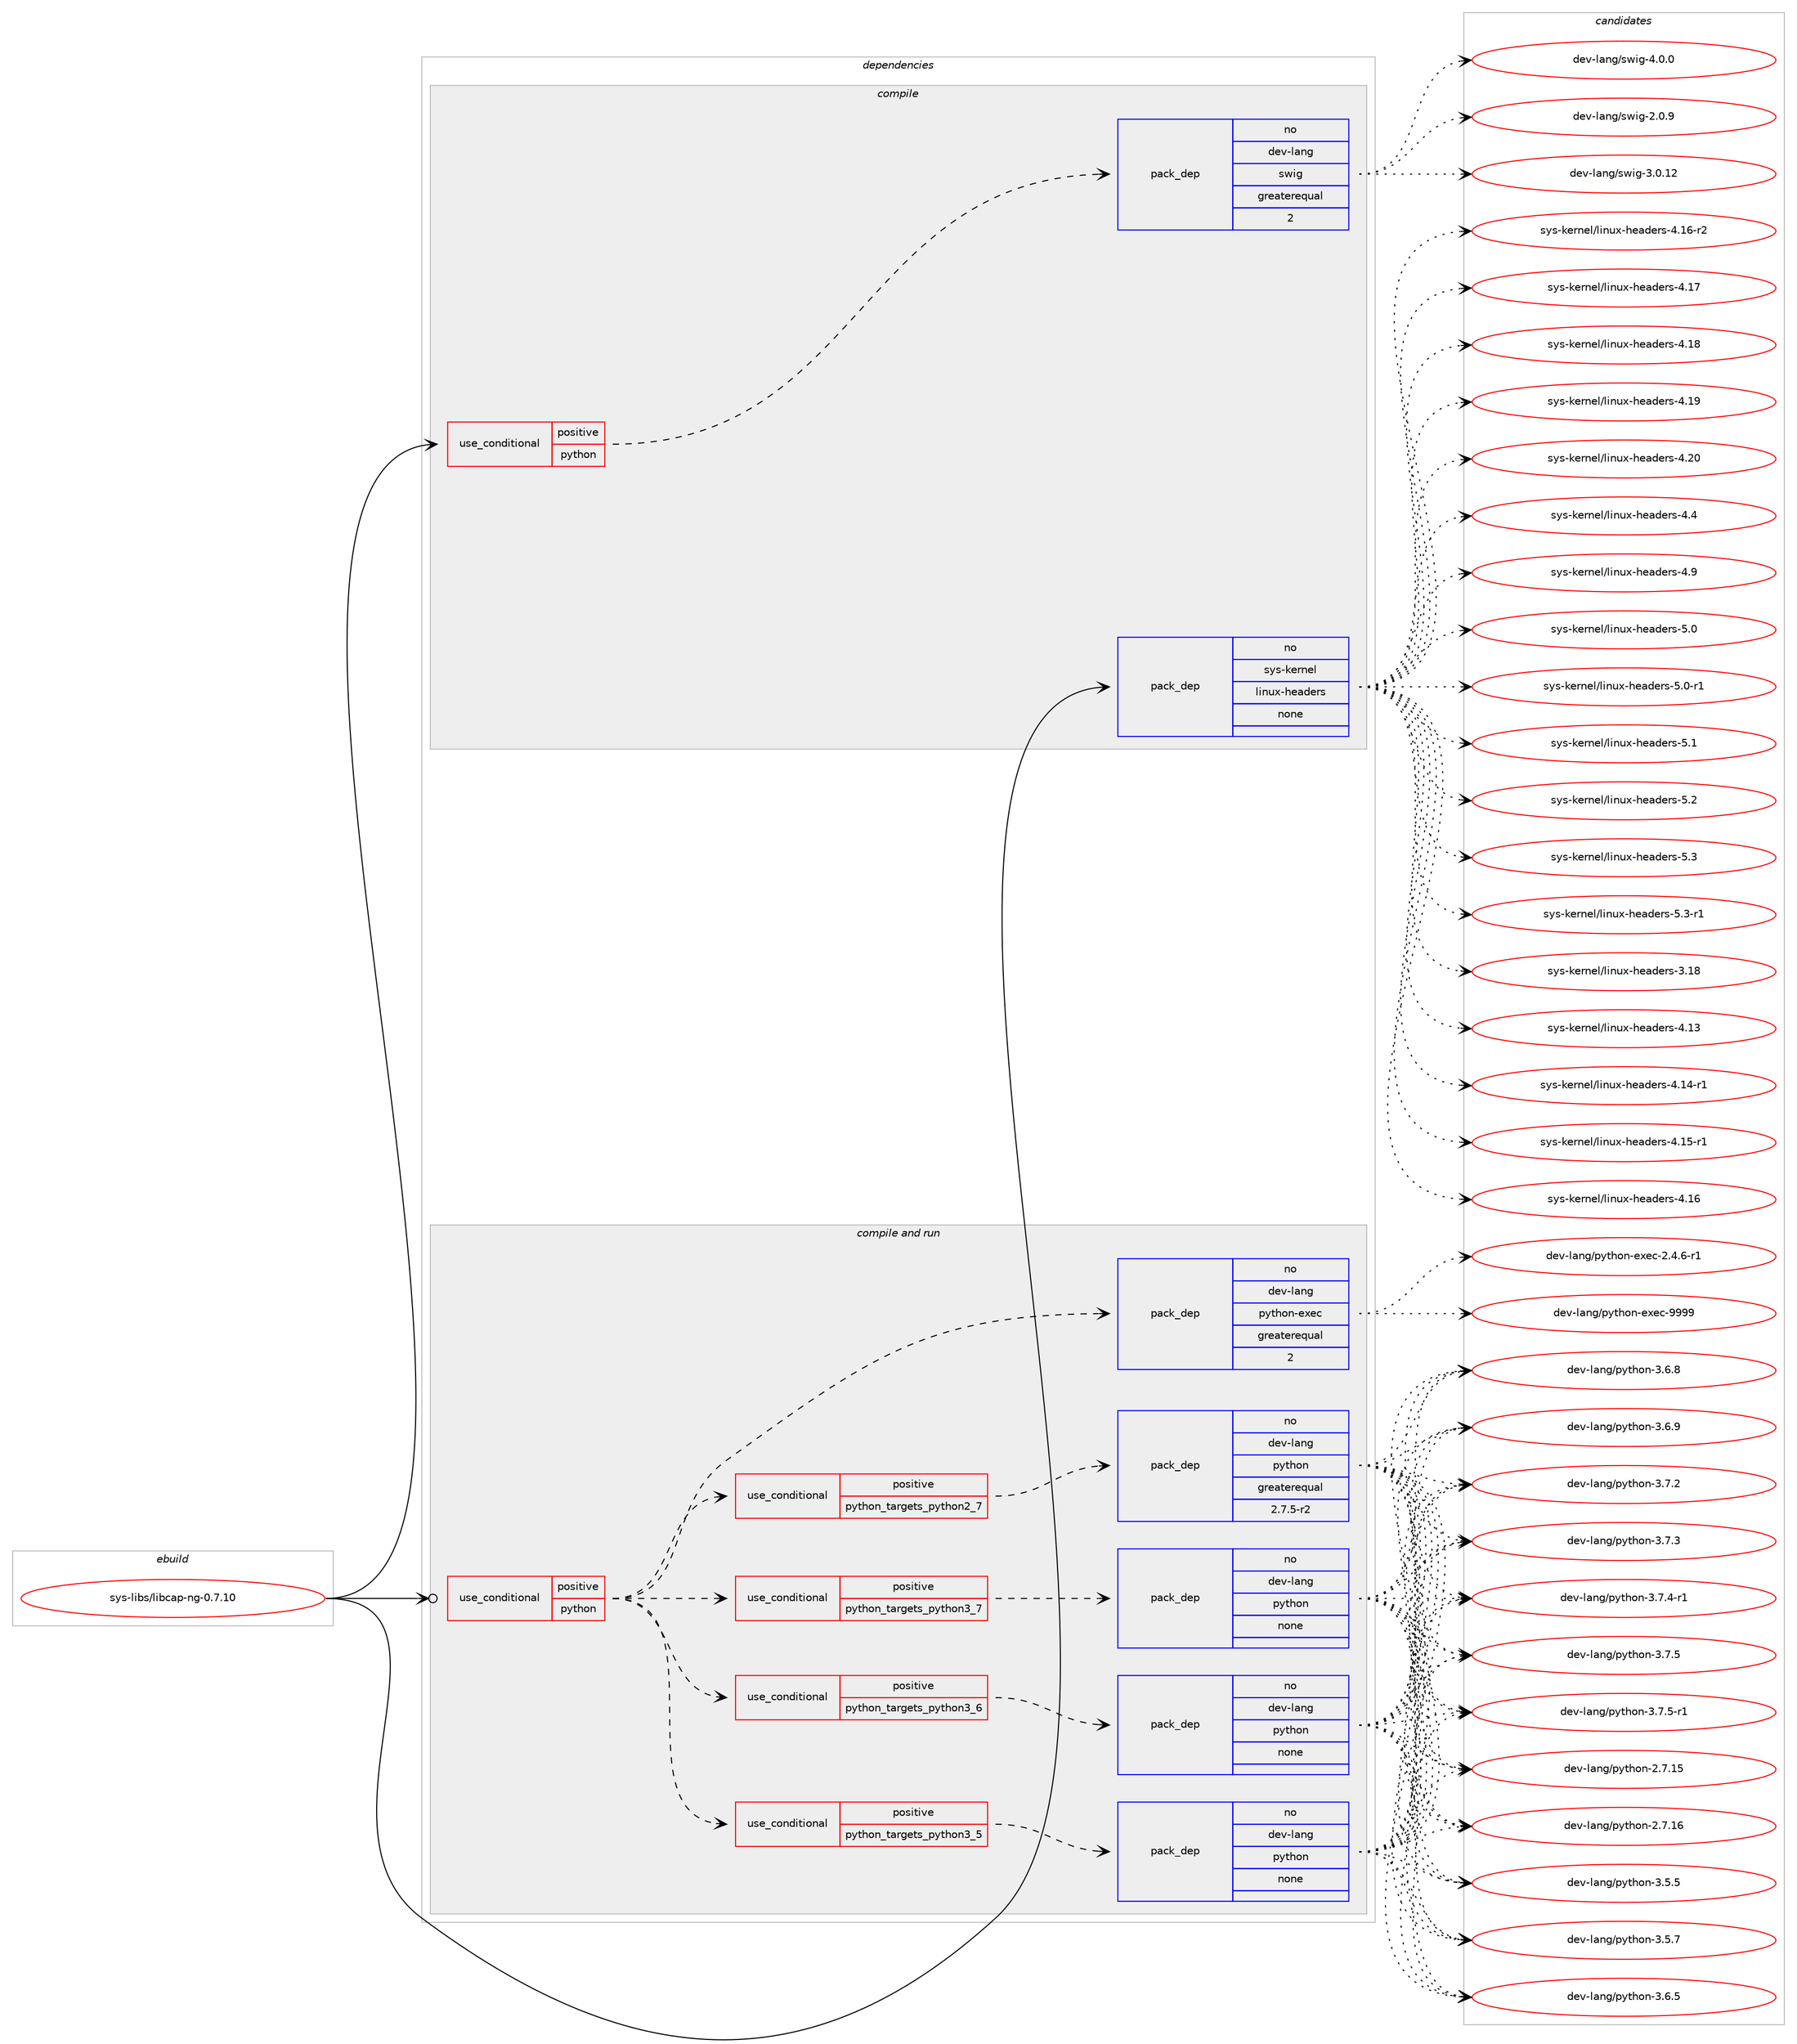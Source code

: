 digraph prolog {

# *************
# Graph options
# *************

newrank=true;
concentrate=true;
compound=true;
graph [rankdir=LR,fontname=Helvetica,fontsize=10,ranksep=1.5];#, ranksep=2.5, nodesep=0.2];
edge  [arrowhead=vee];
node  [fontname=Helvetica,fontsize=10];

# **********
# The ebuild
# **********

subgraph cluster_leftcol {
color=gray;
rank=same;
label=<<i>ebuild</i>>;
id [label="sys-libs/libcap-ng-0.7.10", color=red, width=4, href="../sys-libs/libcap-ng-0.7.10.svg"];
}

# ****************
# The dependencies
# ****************

subgraph cluster_midcol {
color=gray;
label=<<i>dependencies</i>>;
subgraph cluster_compile {
fillcolor="#eeeeee";
style=filled;
label=<<i>compile</i>>;
subgraph cond215672 {
dependency897632 [label=<<TABLE BORDER="0" CELLBORDER="1" CELLSPACING="0" CELLPADDING="4"><TR><TD ROWSPAN="3" CELLPADDING="10">use_conditional</TD></TR><TR><TD>positive</TD></TR><TR><TD>python</TD></TR></TABLE>>, shape=none, color=red];
subgraph pack666206 {
dependency897633 [label=<<TABLE BORDER="0" CELLBORDER="1" CELLSPACING="0" CELLPADDING="4" WIDTH="220"><TR><TD ROWSPAN="6" CELLPADDING="30">pack_dep</TD></TR><TR><TD WIDTH="110">no</TD></TR><TR><TD>dev-lang</TD></TR><TR><TD>swig</TD></TR><TR><TD>greaterequal</TD></TR><TR><TD>2</TD></TR></TABLE>>, shape=none, color=blue];
}
dependency897632:e -> dependency897633:w [weight=20,style="dashed",arrowhead="vee"];
}
id:e -> dependency897632:w [weight=20,style="solid",arrowhead="vee"];
subgraph pack666207 {
dependency897634 [label=<<TABLE BORDER="0" CELLBORDER="1" CELLSPACING="0" CELLPADDING="4" WIDTH="220"><TR><TD ROWSPAN="6" CELLPADDING="30">pack_dep</TD></TR><TR><TD WIDTH="110">no</TD></TR><TR><TD>sys-kernel</TD></TR><TR><TD>linux-headers</TD></TR><TR><TD>none</TD></TR><TR><TD></TD></TR></TABLE>>, shape=none, color=blue];
}
id:e -> dependency897634:w [weight=20,style="solid",arrowhead="vee"];
}
subgraph cluster_compileandrun {
fillcolor="#eeeeee";
style=filled;
label=<<i>compile and run</i>>;
subgraph cond215673 {
dependency897635 [label=<<TABLE BORDER="0" CELLBORDER="1" CELLSPACING="0" CELLPADDING="4"><TR><TD ROWSPAN="3" CELLPADDING="10">use_conditional</TD></TR><TR><TD>positive</TD></TR><TR><TD>python</TD></TR></TABLE>>, shape=none, color=red];
subgraph cond215674 {
dependency897636 [label=<<TABLE BORDER="0" CELLBORDER="1" CELLSPACING="0" CELLPADDING="4"><TR><TD ROWSPAN="3" CELLPADDING="10">use_conditional</TD></TR><TR><TD>positive</TD></TR><TR><TD>python_targets_python2_7</TD></TR></TABLE>>, shape=none, color=red];
subgraph pack666208 {
dependency897637 [label=<<TABLE BORDER="0" CELLBORDER="1" CELLSPACING="0" CELLPADDING="4" WIDTH="220"><TR><TD ROWSPAN="6" CELLPADDING="30">pack_dep</TD></TR><TR><TD WIDTH="110">no</TD></TR><TR><TD>dev-lang</TD></TR><TR><TD>python</TD></TR><TR><TD>greaterequal</TD></TR><TR><TD>2.7.5-r2</TD></TR></TABLE>>, shape=none, color=blue];
}
dependency897636:e -> dependency897637:w [weight=20,style="dashed",arrowhead="vee"];
}
dependency897635:e -> dependency897636:w [weight=20,style="dashed",arrowhead="vee"];
subgraph cond215675 {
dependency897638 [label=<<TABLE BORDER="0" CELLBORDER="1" CELLSPACING="0" CELLPADDING="4"><TR><TD ROWSPAN="3" CELLPADDING="10">use_conditional</TD></TR><TR><TD>positive</TD></TR><TR><TD>python_targets_python3_5</TD></TR></TABLE>>, shape=none, color=red];
subgraph pack666209 {
dependency897639 [label=<<TABLE BORDER="0" CELLBORDER="1" CELLSPACING="0" CELLPADDING="4" WIDTH="220"><TR><TD ROWSPAN="6" CELLPADDING="30">pack_dep</TD></TR><TR><TD WIDTH="110">no</TD></TR><TR><TD>dev-lang</TD></TR><TR><TD>python</TD></TR><TR><TD>none</TD></TR><TR><TD></TD></TR></TABLE>>, shape=none, color=blue];
}
dependency897638:e -> dependency897639:w [weight=20,style="dashed",arrowhead="vee"];
}
dependency897635:e -> dependency897638:w [weight=20,style="dashed",arrowhead="vee"];
subgraph cond215676 {
dependency897640 [label=<<TABLE BORDER="0" CELLBORDER="1" CELLSPACING="0" CELLPADDING="4"><TR><TD ROWSPAN="3" CELLPADDING="10">use_conditional</TD></TR><TR><TD>positive</TD></TR><TR><TD>python_targets_python3_6</TD></TR></TABLE>>, shape=none, color=red];
subgraph pack666210 {
dependency897641 [label=<<TABLE BORDER="0" CELLBORDER="1" CELLSPACING="0" CELLPADDING="4" WIDTH="220"><TR><TD ROWSPAN="6" CELLPADDING="30">pack_dep</TD></TR><TR><TD WIDTH="110">no</TD></TR><TR><TD>dev-lang</TD></TR><TR><TD>python</TD></TR><TR><TD>none</TD></TR><TR><TD></TD></TR></TABLE>>, shape=none, color=blue];
}
dependency897640:e -> dependency897641:w [weight=20,style="dashed",arrowhead="vee"];
}
dependency897635:e -> dependency897640:w [weight=20,style="dashed",arrowhead="vee"];
subgraph cond215677 {
dependency897642 [label=<<TABLE BORDER="0" CELLBORDER="1" CELLSPACING="0" CELLPADDING="4"><TR><TD ROWSPAN="3" CELLPADDING="10">use_conditional</TD></TR><TR><TD>positive</TD></TR><TR><TD>python_targets_python3_7</TD></TR></TABLE>>, shape=none, color=red];
subgraph pack666211 {
dependency897643 [label=<<TABLE BORDER="0" CELLBORDER="1" CELLSPACING="0" CELLPADDING="4" WIDTH="220"><TR><TD ROWSPAN="6" CELLPADDING="30">pack_dep</TD></TR><TR><TD WIDTH="110">no</TD></TR><TR><TD>dev-lang</TD></TR><TR><TD>python</TD></TR><TR><TD>none</TD></TR><TR><TD></TD></TR></TABLE>>, shape=none, color=blue];
}
dependency897642:e -> dependency897643:w [weight=20,style="dashed",arrowhead="vee"];
}
dependency897635:e -> dependency897642:w [weight=20,style="dashed",arrowhead="vee"];
subgraph pack666212 {
dependency897644 [label=<<TABLE BORDER="0" CELLBORDER="1" CELLSPACING="0" CELLPADDING="4" WIDTH="220"><TR><TD ROWSPAN="6" CELLPADDING="30">pack_dep</TD></TR><TR><TD WIDTH="110">no</TD></TR><TR><TD>dev-lang</TD></TR><TR><TD>python-exec</TD></TR><TR><TD>greaterequal</TD></TR><TR><TD>2</TD></TR></TABLE>>, shape=none, color=blue];
}
dependency897635:e -> dependency897644:w [weight=20,style="dashed",arrowhead="vee"];
}
id:e -> dependency897635:w [weight=20,style="solid",arrowhead="odotvee"];
}
subgraph cluster_run {
fillcolor="#eeeeee";
style=filled;
label=<<i>run</i>>;
}
}

# **************
# The candidates
# **************

subgraph cluster_choices {
rank=same;
color=gray;
label=<<i>candidates</i>>;

subgraph choice666206 {
color=black;
nodesep=1;
choice100101118451089711010347115119105103455046484657 [label="dev-lang/swig-2.0.9", color=red, width=4,href="../dev-lang/swig-2.0.9.svg"];
choice10010111845108971101034711511910510345514648464950 [label="dev-lang/swig-3.0.12", color=red, width=4,href="../dev-lang/swig-3.0.12.svg"];
choice100101118451089711010347115119105103455246484648 [label="dev-lang/swig-4.0.0", color=red, width=4,href="../dev-lang/swig-4.0.0.svg"];
dependency897633:e -> choice100101118451089711010347115119105103455046484657:w [style=dotted,weight="100"];
dependency897633:e -> choice10010111845108971101034711511910510345514648464950:w [style=dotted,weight="100"];
dependency897633:e -> choice100101118451089711010347115119105103455246484648:w [style=dotted,weight="100"];
}
subgraph choice666207 {
color=black;
nodesep=1;
choice115121115451071011141101011084710810511011712045104101971001011141154551464956 [label="sys-kernel/linux-headers-3.18", color=red, width=4,href="../sys-kernel/linux-headers-3.18.svg"];
choice115121115451071011141101011084710810511011712045104101971001011141154552464951 [label="sys-kernel/linux-headers-4.13", color=red, width=4,href="../sys-kernel/linux-headers-4.13.svg"];
choice1151211154510710111411010110847108105110117120451041019710010111411545524649524511449 [label="sys-kernel/linux-headers-4.14-r1", color=red, width=4,href="../sys-kernel/linux-headers-4.14-r1.svg"];
choice1151211154510710111411010110847108105110117120451041019710010111411545524649534511449 [label="sys-kernel/linux-headers-4.15-r1", color=red, width=4,href="../sys-kernel/linux-headers-4.15-r1.svg"];
choice115121115451071011141101011084710810511011712045104101971001011141154552464954 [label="sys-kernel/linux-headers-4.16", color=red, width=4,href="../sys-kernel/linux-headers-4.16.svg"];
choice1151211154510710111411010110847108105110117120451041019710010111411545524649544511450 [label="sys-kernel/linux-headers-4.16-r2", color=red, width=4,href="../sys-kernel/linux-headers-4.16-r2.svg"];
choice115121115451071011141101011084710810511011712045104101971001011141154552464955 [label="sys-kernel/linux-headers-4.17", color=red, width=4,href="../sys-kernel/linux-headers-4.17.svg"];
choice115121115451071011141101011084710810511011712045104101971001011141154552464956 [label="sys-kernel/linux-headers-4.18", color=red, width=4,href="../sys-kernel/linux-headers-4.18.svg"];
choice115121115451071011141101011084710810511011712045104101971001011141154552464957 [label="sys-kernel/linux-headers-4.19", color=red, width=4,href="../sys-kernel/linux-headers-4.19.svg"];
choice115121115451071011141101011084710810511011712045104101971001011141154552465048 [label="sys-kernel/linux-headers-4.20", color=red, width=4,href="../sys-kernel/linux-headers-4.20.svg"];
choice1151211154510710111411010110847108105110117120451041019710010111411545524652 [label="sys-kernel/linux-headers-4.4", color=red, width=4,href="../sys-kernel/linux-headers-4.4.svg"];
choice1151211154510710111411010110847108105110117120451041019710010111411545524657 [label="sys-kernel/linux-headers-4.9", color=red, width=4,href="../sys-kernel/linux-headers-4.9.svg"];
choice1151211154510710111411010110847108105110117120451041019710010111411545534648 [label="sys-kernel/linux-headers-5.0", color=red, width=4,href="../sys-kernel/linux-headers-5.0.svg"];
choice11512111545107101114110101108471081051101171204510410197100101114115455346484511449 [label="sys-kernel/linux-headers-5.0-r1", color=red, width=4,href="../sys-kernel/linux-headers-5.0-r1.svg"];
choice1151211154510710111411010110847108105110117120451041019710010111411545534649 [label="sys-kernel/linux-headers-5.1", color=red, width=4,href="../sys-kernel/linux-headers-5.1.svg"];
choice1151211154510710111411010110847108105110117120451041019710010111411545534650 [label="sys-kernel/linux-headers-5.2", color=red, width=4,href="../sys-kernel/linux-headers-5.2.svg"];
choice1151211154510710111411010110847108105110117120451041019710010111411545534651 [label="sys-kernel/linux-headers-5.3", color=red, width=4,href="../sys-kernel/linux-headers-5.3.svg"];
choice11512111545107101114110101108471081051101171204510410197100101114115455346514511449 [label="sys-kernel/linux-headers-5.3-r1", color=red, width=4,href="../sys-kernel/linux-headers-5.3-r1.svg"];
dependency897634:e -> choice115121115451071011141101011084710810511011712045104101971001011141154551464956:w [style=dotted,weight="100"];
dependency897634:e -> choice115121115451071011141101011084710810511011712045104101971001011141154552464951:w [style=dotted,weight="100"];
dependency897634:e -> choice1151211154510710111411010110847108105110117120451041019710010111411545524649524511449:w [style=dotted,weight="100"];
dependency897634:e -> choice1151211154510710111411010110847108105110117120451041019710010111411545524649534511449:w [style=dotted,weight="100"];
dependency897634:e -> choice115121115451071011141101011084710810511011712045104101971001011141154552464954:w [style=dotted,weight="100"];
dependency897634:e -> choice1151211154510710111411010110847108105110117120451041019710010111411545524649544511450:w [style=dotted,weight="100"];
dependency897634:e -> choice115121115451071011141101011084710810511011712045104101971001011141154552464955:w [style=dotted,weight="100"];
dependency897634:e -> choice115121115451071011141101011084710810511011712045104101971001011141154552464956:w [style=dotted,weight="100"];
dependency897634:e -> choice115121115451071011141101011084710810511011712045104101971001011141154552464957:w [style=dotted,weight="100"];
dependency897634:e -> choice115121115451071011141101011084710810511011712045104101971001011141154552465048:w [style=dotted,weight="100"];
dependency897634:e -> choice1151211154510710111411010110847108105110117120451041019710010111411545524652:w [style=dotted,weight="100"];
dependency897634:e -> choice1151211154510710111411010110847108105110117120451041019710010111411545524657:w [style=dotted,weight="100"];
dependency897634:e -> choice1151211154510710111411010110847108105110117120451041019710010111411545534648:w [style=dotted,weight="100"];
dependency897634:e -> choice11512111545107101114110101108471081051101171204510410197100101114115455346484511449:w [style=dotted,weight="100"];
dependency897634:e -> choice1151211154510710111411010110847108105110117120451041019710010111411545534649:w [style=dotted,weight="100"];
dependency897634:e -> choice1151211154510710111411010110847108105110117120451041019710010111411545534650:w [style=dotted,weight="100"];
dependency897634:e -> choice1151211154510710111411010110847108105110117120451041019710010111411545534651:w [style=dotted,weight="100"];
dependency897634:e -> choice11512111545107101114110101108471081051101171204510410197100101114115455346514511449:w [style=dotted,weight="100"];
}
subgraph choice666208 {
color=black;
nodesep=1;
choice10010111845108971101034711212111610411111045504655464953 [label="dev-lang/python-2.7.15", color=red, width=4,href="../dev-lang/python-2.7.15.svg"];
choice10010111845108971101034711212111610411111045504655464954 [label="dev-lang/python-2.7.16", color=red, width=4,href="../dev-lang/python-2.7.16.svg"];
choice100101118451089711010347112121116104111110455146534653 [label="dev-lang/python-3.5.5", color=red, width=4,href="../dev-lang/python-3.5.5.svg"];
choice100101118451089711010347112121116104111110455146534655 [label="dev-lang/python-3.5.7", color=red, width=4,href="../dev-lang/python-3.5.7.svg"];
choice100101118451089711010347112121116104111110455146544653 [label="dev-lang/python-3.6.5", color=red, width=4,href="../dev-lang/python-3.6.5.svg"];
choice100101118451089711010347112121116104111110455146544656 [label="dev-lang/python-3.6.8", color=red, width=4,href="../dev-lang/python-3.6.8.svg"];
choice100101118451089711010347112121116104111110455146544657 [label="dev-lang/python-3.6.9", color=red, width=4,href="../dev-lang/python-3.6.9.svg"];
choice100101118451089711010347112121116104111110455146554650 [label="dev-lang/python-3.7.2", color=red, width=4,href="../dev-lang/python-3.7.2.svg"];
choice100101118451089711010347112121116104111110455146554651 [label="dev-lang/python-3.7.3", color=red, width=4,href="../dev-lang/python-3.7.3.svg"];
choice1001011184510897110103471121211161041111104551465546524511449 [label="dev-lang/python-3.7.4-r1", color=red, width=4,href="../dev-lang/python-3.7.4-r1.svg"];
choice100101118451089711010347112121116104111110455146554653 [label="dev-lang/python-3.7.5", color=red, width=4,href="../dev-lang/python-3.7.5.svg"];
choice1001011184510897110103471121211161041111104551465546534511449 [label="dev-lang/python-3.7.5-r1", color=red, width=4,href="../dev-lang/python-3.7.5-r1.svg"];
dependency897637:e -> choice10010111845108971101034711212111610411111045504655464953:w [style=dotted,weight="100"];
dependency897637:e -> choice10010111845108971101034711212111610411111045504655464954:w [style=dotted,weight="100"];
dependency897637:e -> choice100101118451089711010347112121116104111110455146534653:w [style=dotted,weight="100"];
dependency897637:e -> choice100101118451089711010347112121116104111110455146534655:w [style=dotted,weight="100"];
dependency897637:e -> choice100101118451089711010347112121116104111110455146544653:w [style=dotted,weight="100"];
dependency897637:e -> choice100101118451089711010347112121116104111110455146544656:w [style=dotted,weight="100"];
dependency897637:e -> choice100101118451089711010347112121116104111110455146544657:w [style=dotted,weight="100"];
dependency897637:e -> choice100101118451089711010347112121116104111110455146554650:w [style=dotted,weight="100"];
dependency897637:e -> choice100101118451089711010347112121116104111110455146554651:w [style=dotted,weight="100"];
dependency897637:e -> choice1001011184510897110103471121211161041111104551465546524511449:w [style=dotted,weight="100"];
dependency897637:e -> choice100101118451089711010347112121116104111110455146554653:w [style=dotted,weight="100"];
dependency897637:e -> choice1001011184510897110103471121211161041111104551465546534511449:w [style=dotted,weight="100"];
}
subgraph choice666209 {
color=black;
nodesep=1;
choice10010111845108971101034711212111610411111045504655464953 [label="dev-lang/python-2.7.15", color=red, width=4,href="../dev-lang/python-2.7.15.svg"];
choice10010111845108971101034711212111610411111045504655464954 [label="dev-lang/python-2.7.16", color=red, width=4,href="../dev-lang/python-2.7.16.svg"];
choice100101118451089711010347112121116104111110455146534653 [label="dev-lang/python-3.5.5", color=red, width=4,href="../dev-lang/python-3.5.5.svg"];
choice100101118451089711010347112121116104111110455146534655 [label="dev-lang/python-3.5.7", color=red, width=4,href="../dev-lang/python-3.5.7.svg"];
choice100101118451089711010347112121116104111110455146544653 [label="dev-lang/python-3.6.5", color=red, width=4,href="../dev-lang/python-3.6.5.svg"];
choice100101118451089711010347112121116104111110455146544656 [label="dev-lang/python-3.6.8", color=red, width=4,href="../dev-lang/python-3.6.8.svg"];
choice100101118451089711010347112121116104111110455146544657 [label="dev-lang/python-3.6.9", color=red, width=4,href="../dev-lang/python-3.6.9.svg"];
choice100101118451089711010347112121116104111110455146554650 [label="dev-lang/python-3.7.2", color=red, width=4,href="../dev-lang/python-3.7.2.svg"];
choice100101118451089711010347112121116104111110455146554651 [label="dev-lang/python-3.7.3", color=red, width=4,href="../dev-lang/python-3.7.3.svg"];
choice1001011184510897110103471121211161041111104551465546524511449 [label="dev-lang/python-3.7.4-r1", color=red, width=4,href="../dev-lang/python-3.7.4-r1.svg"];
choice100101118451089711010347112121116104111110455146554653 [label="dev-lang/python-3.7.5", color=red, width=4,href="../dev-lang/python-3.7.5.svg"];
choice1001011184510897110103471121211161041111104551465546534511449 [label="dev-lang/python-3.7.5-r1", color=red, width=4,href="../dev-lang/python-3.7.5-r1.svg"];
dependency897639:e -> choice10010111845108971101034711212111610411111045504655464953:w [style=dotted,weight="100"];
dependency897639:e -> choice10010111845108971101034711212111610411111045504655464954:w [style=dotted,weight="100"];
dependency897639:e -> choice100101118451089711010347112121116104111110455146534653:w [style=dotted,weight="100"];
dependency897639:e -> choice100101118451089711010347112121116104111110455146534655:w [style=dotted,weight="100"];
dependency897639:e -> choice100101118451089711010347112121116104111110455146544653:w [style=dotted,weight="100"];
dependency897639:e -> choice100101118451089711010347112121116104111110455146544656:w [style=dotted,weight="100"];
dependency897639:e -> choice100101118451089711010347112121116104111110455146544657:w [style=dotted,weight="100"];
dependency897639:e -> choice100101118451089711010347112121116104111110455146554650:w [style=dotted,weight="100"];
dependency897639:e -> choice100101118451089711010347112121116104111110455146554651:w [style=dotted,weight="100"];
dependency897639:e -> choice1001011184510897110103471121211161041111104551465546524511449:w [style=dotted,weight="100"];
dependency897639:e -> choice100101118451089711010347112121116104111110455146554653:w [style=dotted,weight="100"];
dependency897639:e -> choice1001011184510897110103471121211161041111104551465546534511449:w [style=dotted,weight="100"];
}
subgraph choice666210 {
color=black;
nodesep=1;
choice10010111845108971101034711212111610411111045504655464953 [label="dev-lang/python-2.7.15", color=red, width=4,href="../dev-lang/python-2.7.15.svg"];
choice10010111845108971101034711212111610411111045504655464954 [label="dev-lang/python-2.7.16", color=red, width=4,href="../dev-lang/python-2.7.16.svg"];
choice100101118451089711010347112121116104111110455146534653 [label="dev-lang/python-3.5.5", color=red, width=4,href="../dev-lang/python-3.5.5.svg"];
choice100101118451089711010347112121116104111110455146534655 [label="dev-lang/python-3.5.7", color=red, width=4,href="../dev-lang/python-3.5.7.svg"];
choice100101118451089711010347112121116104111110455146544653 [label="dev-lang/python-3.6.5", color=red, width=4,href="../dev-lang/python-3.6.5.svg"];
choice100101118451089711010347112121116104111110455146544656 [label="dev-lang/python-3.6.8", color=red, width=4,href="../dev-lang/python-3.6.8.svg"];
choice100101118451089711010347112121116104111110455146544657 [label="dev-lang/python-3.6.9", color=red, width=4,href="../dev-lang/python-3.6.9.svg"];
choice100101118451089711010347112121116104111110455146554650 [label="dev-lang/python-3.7.2", color=red, width=4,href="../dev-lang/python-3.7.2.svg"];
choice100101118451089711010347112121116104111110455146554651 [label="dev-lang/python-3.7.3", color=red, width=4,href="../dev-lang/python-3.7.3.svg"];
choice1001011184510897110103471121211161041111104551465546524511449 [label="dev-lang/python-3.7.4-r1", color=red, width=4,href="../dev-lang/python-3.7.4-r1.svg"];
choice100101118451089711010347112121116104111110455146554653 [label="dev-lang/python-3.7.5", color=red, width=4,href="../dev-lang/python-3.7.5.svg"];
choice1001011184510897110103471121211161041111104551465546534511449 [label="dev-lang/python-3.7.5-r1", color=red, width=4,href="../dev-lang/python-3.7.5-r1.svg"];
dependency897641:e -> choice10010111845108971101034711212111610411111045504655464953:w [style=dotted,weight="100"];
dependency897641:e -> choice10010111845108971101034711212111610411111045504655464954:w [style=dotted,weight="100"];
dependency897641:e -> choice100101118451089711010347112121116104111110455146534653:w [style=dotted,weight="100"];
dependency897641:e -> choice100101118451089711010347112121116104111110455146534655:w [style=dotted,weight="100"];
dependency897641:e -> choice100101118451089711010347112121116104111110455146544653:w [style=dotted,weight="100"];
dependency897641:e -> choice100101118451089711010347112121116104111110455146544656:w [style=dotted,weight="100"];
dependency897641:e -> choice100101118451089711010347112121116104111110455146544657:w [style=dotted,weight="100"];
dependency897641:e -> choice100101118451089711010347112121116104111110455146554650:w [style=dotted,weight="100"];
dependency897641:e -> choice100101118451089711010347112121116104111110455146554651:w [style=dotted,weight="100"];
dependency897641:e -> choice1001011184510897110103471121211161041111104551465546524511449:w [style=dotted,weight="100"];
dependency897641:e -> choice100101118451089711010347112121116104111110455146554653:w [style=dotted,weight="100"];
dependency897641:e -> choice1001011184510897110103471121211161041111104551465546534511449:w [style=dotted,weight="100"];
}
subgraph choice666211 {
color=black;
nodesep=1;
choice10010111845108971101034711212111610411111045504655464953 [label="dev-lang/python-2.7.15", color=red, width=4,href="../dev-lang/python-2.7.15.svg"];
choice10010111845108971101034711212111610411111045504655464954 [label="dev-lang/python-2.7.16", color=red, width=4,href="../dev-lang/python-2.7.16.svg"];
choice100101118451089711010347112121116104111110455146534653 [label="dev-lang/python-3.5.5", color=red, width=4,href="../dev-lang/python-3.5.5.svg"];
choice100101118451089711010347112121116104111110455146534655 [label="dev-lang/python-3.5.7", color=red, width=4,href="../dev-lang/python-3.5.7.svg"];
choice100101118451089711010347112121116104111110455146544653 [label="dev-lang/python-3.6.5", color=red, width=4,href="../dev-lang/python-3.6.5.svg"];
choice100101118451089711010347112121116104111110455146544656 [label="dev-lang/python-3.6.8", color=red, width=4,href="../dev-lang/python-3.6.8.svg"];
choice100101118451089711010347112121116104111110455146544657 [label="dev-lang/python-3.6.9", color=red, width=4,href="../dev-lang/python-3.6.9.svg"];
choice100101118451089711010347112121116104111110455146554650 [label="dev-lang/python-3.7.2", color=red, width=4,href="../dev-lang/python-3.7.2.svg"];
choice100101118451089711010347112121116104111110455146554651 [label="dev-lang/python-3.7.3", color=red, width=4,href="../dev-lang/python-3.7.3.svg"];
choice1001011184510897110103471121211161041111104551465546524511449 [label="dev-lang/python-3.7.4-r1", color=red, width=4,href="../dev-lang/python-3.7.4-r1.svg"];
choice100101118451089711010347112121116104111110455146554653 [label="dev-lang/python-3.7.5", color=red, width=4,href="../dev-lang/python-3.7.5.svg"];
choice1001011184510897110103471121211161041111104551465546534511449 [label="dev-lang/python-3.7.5-r1", color=red, width=4,href="../dev-lang/python-3.7.5-r1.svg"];
dependency897643:e -> choice10010111845108971101034711212111610411111045504655464953:w [style=dotted,weight="100"];
dependency897643:e -> choice10010111845108971101034711212111610411111045504655464954:w [style=dotted,weight="100"];
dependency897643:e -> choice100101118451089711010347112121116104111110455146534653:w [style=dotted,weight="100"];
dependency897643:e -> choice100101118451089711010347112121116104111110455146534655:w [style=dotted,weight="100"];
dependency897643:e -> choice100101118451089711010347112121116104111110455146544653:w [style=dotted,weight="100"];
dependency897643:e -> choice100101118451089711010347112121116104111110455146544656:w [style=dotted,weight="100"];
dependency897643:e -> choice100101118451089711010347112121116104111110455146544657:w [style=dotted,weight="100"];
dependency897643:e -> choice100101118451089711010347112121116104111110455146554650:w [style=dotted,weight="100"];
dependency897643:e -> choice100101118451089711010347112121116104111110455146554651:w [style=dotted,weight="100"];
dependency897643:e -> choice1001011184510897110103471121211161041111104551465546524511449:w [style=dotted,weight="100"];
dependency897643:e -> choice100101118451089711010347112121116104111110455146554653:w [style=dotted,weight="100"];
dependency897643:e -> choice1001011184510897110103471121211161041111104551465546534511449:w [style=dotted,weight="100"];
}
subgraph choice666212 {
color=black;
nodesep=1;
choice10010111845108971101034711212111610411111045101120101994550465246544511449 [label="dev-lang/python-exec-2.4.6-r1", color=red, width=4,href="../dev-lang/python-exec-2.4.6-r1.svg"];
choice10010111845108971101034711212111610411111045101120101994557575757 [label="dev-lang/python-exec-9999", color=red, width=4,href="../dev-lang/python-exec-9999.svg"];
dependency897644:e -> choice10010111845108971101034711212111610411111045101120101994550465246544511449:w [style=dotted,weight="100"];
dependency897644:e -> choice10010111845108971101034711212111610411111045101120101994557575757:w [style=dotted,weight="100"];
}
}

}
